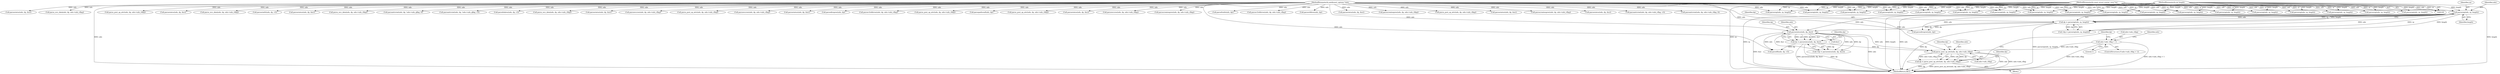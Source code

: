 digraph "0_tcpdump_19d25dd8781620cd41bf178a5e2e27fc1cf242d0@pointer" {
"1000238" [label="(Call,parse_post_op_attr(ndo, dp, ndo->ndo_vflag))"];
"1000216" [label="(Call,parsestatus(ndo, dp, &er))"];
"1000204" [label="(Call,parserep(ndo, rp, length))"];
"1000101" [label="(MethodParameterIn,netdissect_options *ndo)"];
"1000102" [label="(MethodParameterIn,const struct sunrpc_msg *rp)"];
"1000105" [label="(MethodParameterIn,int length)"];
"1000202" [label="(Call,dp = parserep(ndo, rp, length))"];
"1000214" [label="(Call,dp = parsestatus(ndo, dp, &er))"];
"1000226" [label="(Call,ndo->ndo_vflag > 1)"];
"1000236" [label="(Call,dp = parse_post_op_attr(ndo, dp, ndo->ndo_vflag))"];
"1000781" [label="(Call,parse_post_op_attr(ndo, dp, ndo->ndo_vflag))"];
"1000666" [label="(Call,parsestatus(ndo, dp, &er))"];
"1000204" [label="(Call,parserep(ndo, rp, length))"];
"1000869" [label="(Call,parserep(ndo, rp, length))"];
"1000225" [label="(ControlStructure,if (ndo->ndo_vflag > 1))"];
"1000710" [label="(Call,parse_wcc_data(ndo, dp, ndo->ndo_vflag))"];
"1000234" [label="(Identifier,ndo)"];
"1000105" [label="(MethodParameterIn,int length)"];
"1000879" [label="(Call,parsestatfs(ndo, dp, v3))"];
"1000219" [label="(Call,&er)"];
"1000737" [label="(Call,parsestatus(ndo, dp, &er))"];
"1000215" [label="(Identifier,dp)"];
"1000101" [label="(MethodParameterIn,netdissect_options *ndo)"];
"1000624" [label="(Call,parserep(ndo, rp, length))"];
"1000482" [label="(Call,parse_wcc_data(ndo, dp, ndo->ndo_vflag))"];
"1000188" [label="(Call,parseattrstat(ndo, dp, !ndo->ndo_qflag, 0))"];
"1000226" [label="(Call,ndo->ndo_vflag > 1)"];
"1000152" [label="(Call,parseattrstat(ndo, dp, !ndo->ndo_qflag, v3))"];
"1000367" [label="(Call,parselinkres(ndo, dp, v3))"];
"1000240" [label="(Identifier,dp)"];
"1000796" [label="(Call,parse_wcc_data(ndo, dp, ndo->ndo_vflag))"];
"1000207" [label="(Identifier,length)"];
"1000216" [label="(Call,parsestatus(ndo, dp, &er))"];
"1000239" [label="(Identifier,ndo)"];
"1000808" [label="(Call,parsestatus(ndo, dp, &er))"];
"1000177" [label="(Call,parsewccres(ndo, dp, ndo->ndo_vflag))"];
"1000168" [label="(Call,parserep(ndo, rp, length))"];
"1000401" [label="(Call,parse_post_op_attr(ndo, dp, ndo->ndo_vflag))"];
"1000357" [label="(Call,parserep(ndo, rp, length))"];
"1000655" [label="(Call,parsewccres(ndo, dp, ndo->ndo_vflag))"];
"1000227" [label="(Call,ndo->ndo_vflag)"];
"1000472" [label="(Call,parsestatus(ndo, dp, &er))"];
"1000578" [label="(Call,parsediropres(ndo, dp))"];
"1000858" [label="(Call,parsev3rddirres(ndo, dp, ndo->ndo_vflag))"];
"1000250" [label="(Call,parsefh(ndo, dp, v3))"];
"1000203" [label="(Identifier,dp)"];
"1000328" [label="(Call,parse_post_op_attr(ndo, dp, ndo->ndo_vflag))"];
"1000206" [label="(Identifier,rp)"];
"1000908" [label="(Call,parserep(ndo, rp, length))"];
"1000918" [label="(Call,parsepathconf(ndo, dp))"];
"1000236" [label="(Call,dp = parse_post_op_attr(ndo, dp, ndo->ndo_vflag))"];
"1000277" [label="(Call,parse_post_op_attr(ndo, dp, ndo->ndo_vflag))"];
"1000611" [label="(Call,parsestatus(ndo, dp, &er))"];
"1000889" [label="(Call,parserep(ndo, rp, length))"];
"1000230" [label="(Literal,1)"];
"1000937" [label="(Call,parsewccres(ndo, dp, ndo->ndo_vflag))"];
"1000218" [label="(Identifier,dp)"];
"1000238" [label="(Call,parse_post_op_attr(ndo, dp, ndo->ndo_vflag))"];
"1000214" [label="(Call,dp = parsestatus(ndo, dp, &er))"];
"1000750" [label="(Call,parserep(ndo, rp, length))"];
"1000852" [label="(Call,parserep(ndo, rp, length))"];
"1000631" [label="(Call,parsecreateopres(ndo, dp, ndo->ndo_vflag))"];
"1000958" [label="(MethodReturn,RET)"];
"1000379" [label="(Call,parserep(ndo, rp, length))"];
"1000899" [label="(Call,parsefsinfo(ndo, dp))"];
"1000241" [label="(Call,ndo->ndo_vflag)"];
"1000301" [label="(Call,parserep(ndo, rp, length))"];
"1000646" [label="(Call,parserep(ndo, rp, length))"];
"1000830" [label="(Call,parsev3rddirres(ndo, dp, ndo->ndo_vflag))"];
"1000556" [label="(Call,parserep(ndo, rp, length))"];
"1000290" [label="(Call,parsediropres(ndo, dp))"];
"1000589" [label="(Call,parserep(ndo, rp, length))"];
"1000841" [label="(Call,parserddires(ndo, dp))"];
"1000231" [label="(Block,)"];
"1000201" [label="(Call,!(dp = parserep(ndo, rp, length)))"];
"1000310" [label="(Call,parsestatus(ndo, dp, &er))"];
"1000202" [label="(Call,dp = parserep(ndo, rp, length))"];
"1000566" [label="(Call,parsecreateopres(ndo, dp, ndo->ndo_vflag))"];
"1000259" [label="(Call,parse_post_op_attr(ndo, dp, ndo->ndo_vflag))"];
"1000205" [label="(Identifier,ndo)"];
"1000284" [label="(Identifier,dp)"];
"1000102" [label="(MethodParameterIn,const struct sunrpc_msg *rp)"];
"1000391" [label="(Call,parsestatus(ndo, dp, &er))"];
"1000927" [label="(Call,parserep(ndo, rp, length))"];
"1000679" [label="(Call,parserep(ndo, rp, length))"];
"1000599" [label="(Call,parsecreateopres(ndo, dp, ndo->ndo_vflag))"];
"1000237" [label="(Identifier,dp)"];
"1000691" [label="(Call,parsestatus(ndo, dp, &er))"];
"1000142" [label="(Call,parserep(ndo, rp, length))"];
"1000540" [label="(Call,parseattrstat(ndo, dp, ndo->ndo_vflag, v3))"];
"1000213" [label="(Call,!(dp = parsestatus(ndo, dp, &er)))"];
"1000217" [label="(Identifier,ndo)"];
"1000445" [label="(Call,parseattrstat(ndo, dp, ndo->ndo_vflag, 0))"];
"1000460" [label="(Call,parserep(ndo, rp, length))"];
"1000762" [label="(Call,parsestatus(ndo, dp, &er))"];
"1000821" [label="(Call,parserep(ndo, rp, length))"];
"1000725" [label="(Call,parse_wcc_data(ndo, dp, ndo->ndo_vflag))"];
"1000238" -> "1000236"  [label="AST: "];
"1000238" -> "1000241"  [label="CFG: "];
"1000239" -> "1000238"  [label="AST: "];
"1000240" -> "1000238"  [label="AST: "];
"1000241" -> "1000238"  [label="AST: "];
"1000236" -> "1000238"  [label="CFG: "];
"1000238" -> "1000958"  [label="DDG: ndo"];
"1000238" -> "1000958"  [label="DDG: ndo->ndo_vflag"];
"1000238" -> "1000236"  [label="DDG: ndo"];
"1000238" -> "1000236"  [label="DDG: dp"];
"1000238" -> "1000236"  [label="DDG: ndo->ndo_vflag"];
"1000216" -> "1000238"  [label="DDG: ndo"];
"1000101" -> "1000238"  [label="DDG: ndo"];
"1000214" -> "1000238"  [label="DDG: dp"];
"1000226" -> "1000238"  [label="DDG: ndo->ndo_vflag"];
"1000216" -> "1000214"  [label="AST: "];
"1000216" -> "1000219"  [label="CFG: "];
"1000217" -> "1000216"  [label="AST: "];
"1000218" -> "1000216"  [label="AST: "];
"1000219" -> "1000216"  [label="AST: "];
"1000214" -> "1000216"  [label="CFG: "];
"1000216" -> "1000958"  [label="DDG: &er"];
"1000216" -> "1000958"  [label="DDG: ndo"];
"1000216" -> "1000213"  [label="DDG: ndo"];
"1000216" -> "1000213"  [label="DDG: dp"];
"1000216" -> "1000213"  [label="DDG: &er"];
"1000216" -> "1000214"  [label="DDG: ndo"];
"1000216" -> "1000214"  [label="DDG: dp"];
"1000216" -> "1000214"  [label="DDG: &er"];
"1000204" -> "1000216"  [label="DDG: ndo"];
"1000101" -> "1000216"  [label="DDG: ndo"];
"1000202" -> "1000216"  [label="DDG: dp"];
"1000216" -> "1000250"  [label="DDG: ndo"];
"1000204" -> "1000202"  [label="AST: "];
"1000204" -> "1000207"  [label="CFG: "];
"1000205" -> "1000204"  [label="AST: "];
"1000206" -> "1000204"  [label="AST: "];
"1000207" -> "1000204"  [label="AST: "];
"1000202" -> "1000204"  [label="CFG: "];
"1000204" -> "1000958"  [label="DDG: rp"];
"1000204" -> "1000958"  [label="DDG: length"];
"1000204" -> "1000958"  [label="DDG: ndo"];
"1000204" -> "1000201"  [label="DDG: ndo"];
"1000204" -> "1000201"  [label="DDG: rp"];
"1000204" -> "1000201"  [label="DDG: length"];
"1000204" -> "1000202"  [label="DDG: ndo"];
"1000204" -> "1000202"  [label="DDG: rp"];
"1000204" -> "1000202"  [label="DDG: length"];
"1000101" -> "1000204"  [label="DDG: ndo"];
"1000102" -> "1000204"  [label="DDG: rp"];
"1000105" -> "1000204"  [label="DDG: length"];
"1000204" -> "1000290"  [label="DDG: ndo"];
"1000101" -> "1000100"  [label="AST: "];
"1000101" -> "1000958"  [label="DDG: ndo"];
"1000101" -> "1000142"  [label="DDG: ndo"];
"1000101" -> "1000152"  [label="DDG: ndo"];
"1000101" -> "1000168"  [label="DDG: ndo"];
"1000101" -> "1000177"  [label="DDG: ndo"];
"1000101" -> "1000188"  [label="DDG: ndo"];
"1000101" -> "1000250"  [label="DDG: ndo"];
"1000101" -> "1000259"  [label="DDG: ndo"];
"1000101" -> "1000277"  [label="DDG: ndo"];
"1000101" -> "1000290"  [label="DDG: ndo"];
"1000101" -> "1000301"  [label="DDG: ndo"];
"1000101" -> "1000310"  [label="DDG: ndo"];
"1000101" -> "1000328"  [label="DDG: ndo"];
"1000101" -> "1000357"  [label="DDG: ndo"];
"1000101" -> "1000367"  [label="DDG: ndo"];
"1000101" -> "1000379"  [label="DDG: ndo"];
"1000101" -> "1000391"  [label="DDG: ndo"];
"1000101" -> "1000401"  [label="DDG: ndo"];
"1000101" -> "1000445"  [label="DDG: ndo"];
"1000101" -> "1000460"  [label="DDG: ndo"];
"1000101" -> "1000472"  [label="DDG: ndo"];
"1000101" -> "1000482"  [label="DDG: ndo"];
"1000101" -> "1000540"  [label="DDG: ndo"];
"1000101" -> "1000556"  [label="DDG: ndo"];
"1000101" -> "1000566"  [label="DDG: ndo"];
"1000101" -> "1000578"  [label="DDG: ndo"];
"1000101" -> "1000589"  [label="DDG: ndo"];
"1000101" -> "1000599"  [label="DDG: ndo"];
"1000101" -> "1000611"  [label="DDG: ndo"];
"1000101" -> "1000624"  [label="DDG: ndo"];
"1000101" -> "1000631"  [label="DDG: ndo"];
"1000101" -> "1000646"  [label="DDG: ndo"];
"1000101" -> "1000655"  [label="DDG: ndo"];
"1000101" -> "1000666"  [label="DDG: ndo"];
"1000101" -> "1000679"  [label="DDG: ndo"];
"1000101" -> "1000691"  [label="DDG: ndo"];
"1000101" -> "1000710"  [label="DDG: ndo"];
"1000101" -> "1000725"  [label="DDG: ndo"];
"1000101" -> "1000737"  [label="DDG: ndo"];
"1000101" -> "1000750"  [label="DDG: ndo"];
"1000101" -> "1000762"  [label="DDG: ndo"];
"1000101" -> "1000781"  [label="DDG: ndo"];
"1000101" -> "1000796"  [label="DDG: ndo"];
"1000101" -> "1000808"  [label="DDG: ndo"];
"1000101" -> "1000821"  [label="DDG: ndo"];
"1000101" -> "1000830"  [label="DDG: ndo"];
"1000101" -> "1000841"  [label="DDG: ndo"];
"1000101" -> "1000852"  [label="DDG: ndo"];
"1000101" -> "1000858"  [label="DDG: ndo"];
"1000101" -> "1000869"  [label="DDG: ndo"];
"1000101" -> "1000879"  [label="DDG: ndo"];
"1000101" -> "1000889"  [label="DDG: ndo"];
"1000101" -> "1000899"  [label="DDG: ndo"];
"1000101" -> "1000908"  [label="DDG: ndo"];
"1000101" -> "1000918"  [label="DDG: ndo"];
"1000101" -> "1000927"  [label="DDG: ndo"];
"1000101" -> "1000937"  [label="DDG: ndo"];
"1000102" -> "1000100"  [label="AST: "];
"1000102" -> "1000958"  [label="DDG: rp"];
"1000102" -> "1000142"  [label="DDG: rp"];
"1000102" -> "1000168"  [label="DDG: rp"];
"1000102" -> "1000301"  [label="DDG: rp"];
"1000102" -> "1000357"  [label="DDG: rp"];
"1000102" -> "1000379"  [label="DDG: rp"];
"1000102" -> "1000460"  [label="DDG: rp"];
"1000102" -> "1000556"  [label="DDG: rp"];
"1000102" -> "1000589"  [label="DDG: rp"];
"1000102" -> "1000624"  [label="DDG: rp"];
"1000102" -> "1000646"  [label="DDG: rp"];
"1000102" -> "1000679"  [label="DDG: rp"];
"1000102" -> "1000750"  [label="DDG: rp"];
"1000102" -> "1000821"  [label="DDG: rp"];
"1000102" -> "1000852"  [label="DDG: rp"];
"1000102" -> "1000869"  [label="DDG: rp"];
"1000102" -> "1000889"  [label="DDG: rp"];
"1000102" -> "1000908"  [label="DDG: rp"];
"1000102" -> "1000927"  [label="DDG: rp"];
"1000105" -> "1000100"  [label="AST: "];
"1000105" -> "1000958"  [label="DDG: length"];
"1000105" -> "1000142"  [label="DDG: length"];
"1000105" -> "1000168"  [label="DDG: length"];
"1000105" -> "1000301"  [label="DDG: length"];
"1000105" -> "1000357"  [label="DDG: length"];
"1000105" -> "1000379"  [label="DDG: length"];
"1000105" -> "1000460"  [label="DDG: length"];
"1000105" -> "1000556"  [label="DDG: length"];
"1000105" -> "1000589"  [label="DDG: length"];
"1000105" -> "1000624"  [label="DDG: length"];
"1000105" -> "1000646"  [label="DDG: length"];
"1000105" -> "1000679"  [label="DDG: length"];
"1000105" -> "1000750"  [label="DDG: length"];
"1000105" -> "1000821"  [label="DDG: length"];
"1000105" -> "1000852"  [label="DDG: length"];
"1000105" -> "1000869"  [label="DDG: length"];
"1000105" -> "1000889"  [label="DDG: length"];
"1000105" -> "1000908"  [label="DDG: length"];
"1000105" -> "1000927"  [label="DDG: length"];
"1000202" -> "1000201"  [label="AST: "];
"1000203" -> "1000202"  [label="AST: "];
"1000201" -> "1000202"  [label="CFG: "];
"1000202" -> "1000958"  [label="DDG: dp"];
"1000202" -> "1000958"  [label="DDG: parserep(ndo, rp, length)"];
"1000202" -> "1000201"  [label="DDG: dp"];
"1000202" -> "1000290"  [label="DDG: dp"];
"1000214" -> "1000213"  [label="AST: "];
"1000215" -> "1000214"  [label="AST: "];
"1000213" -> "1000214"  [label="CFG: "];
"1000214" -> "1000958"  [label="DDG: parsestatus(ndo, dp, &er)"];
"1000214" -> "1000958"  [label="DDG: dp"];
"1000214" -> "1000213"  [label="DDG: dp"];
"1000214" -> "1000250"  [label="DDG: dp"];
"1000226" -> "1000225"  [label="AST: "];
"1000226" -> "1000230"  [label="CFG: "];
"1000227" -> "1000226"  [label="AST: "];
"1000230" -> "1000226"  [label="AST: "];
"1000234" -> "1000226"  [label="CFG: "];
"1000284" -> "1000226"  [label="CFG: "];
"1000226" -> "1000958"  [label="DDG: ndo->ndo_vflag"];
"1000226" -> "1000958"  [label="DDG: ndo->ndo_vflag > 1"];
"1000236" -> "1000231"  [label="AST: "];
"1000237" -> "1000236"  [label="AST: "];
"1000284" -> "1000236"  [label="CFG: "];
"1000236" -> "1000958"  [label="DDG: dp"];
"1000236" -> "1000958"  [label="DDG: parse_post_op_attr(ndo, dp, ndo->ndo_vflag)"];
}
